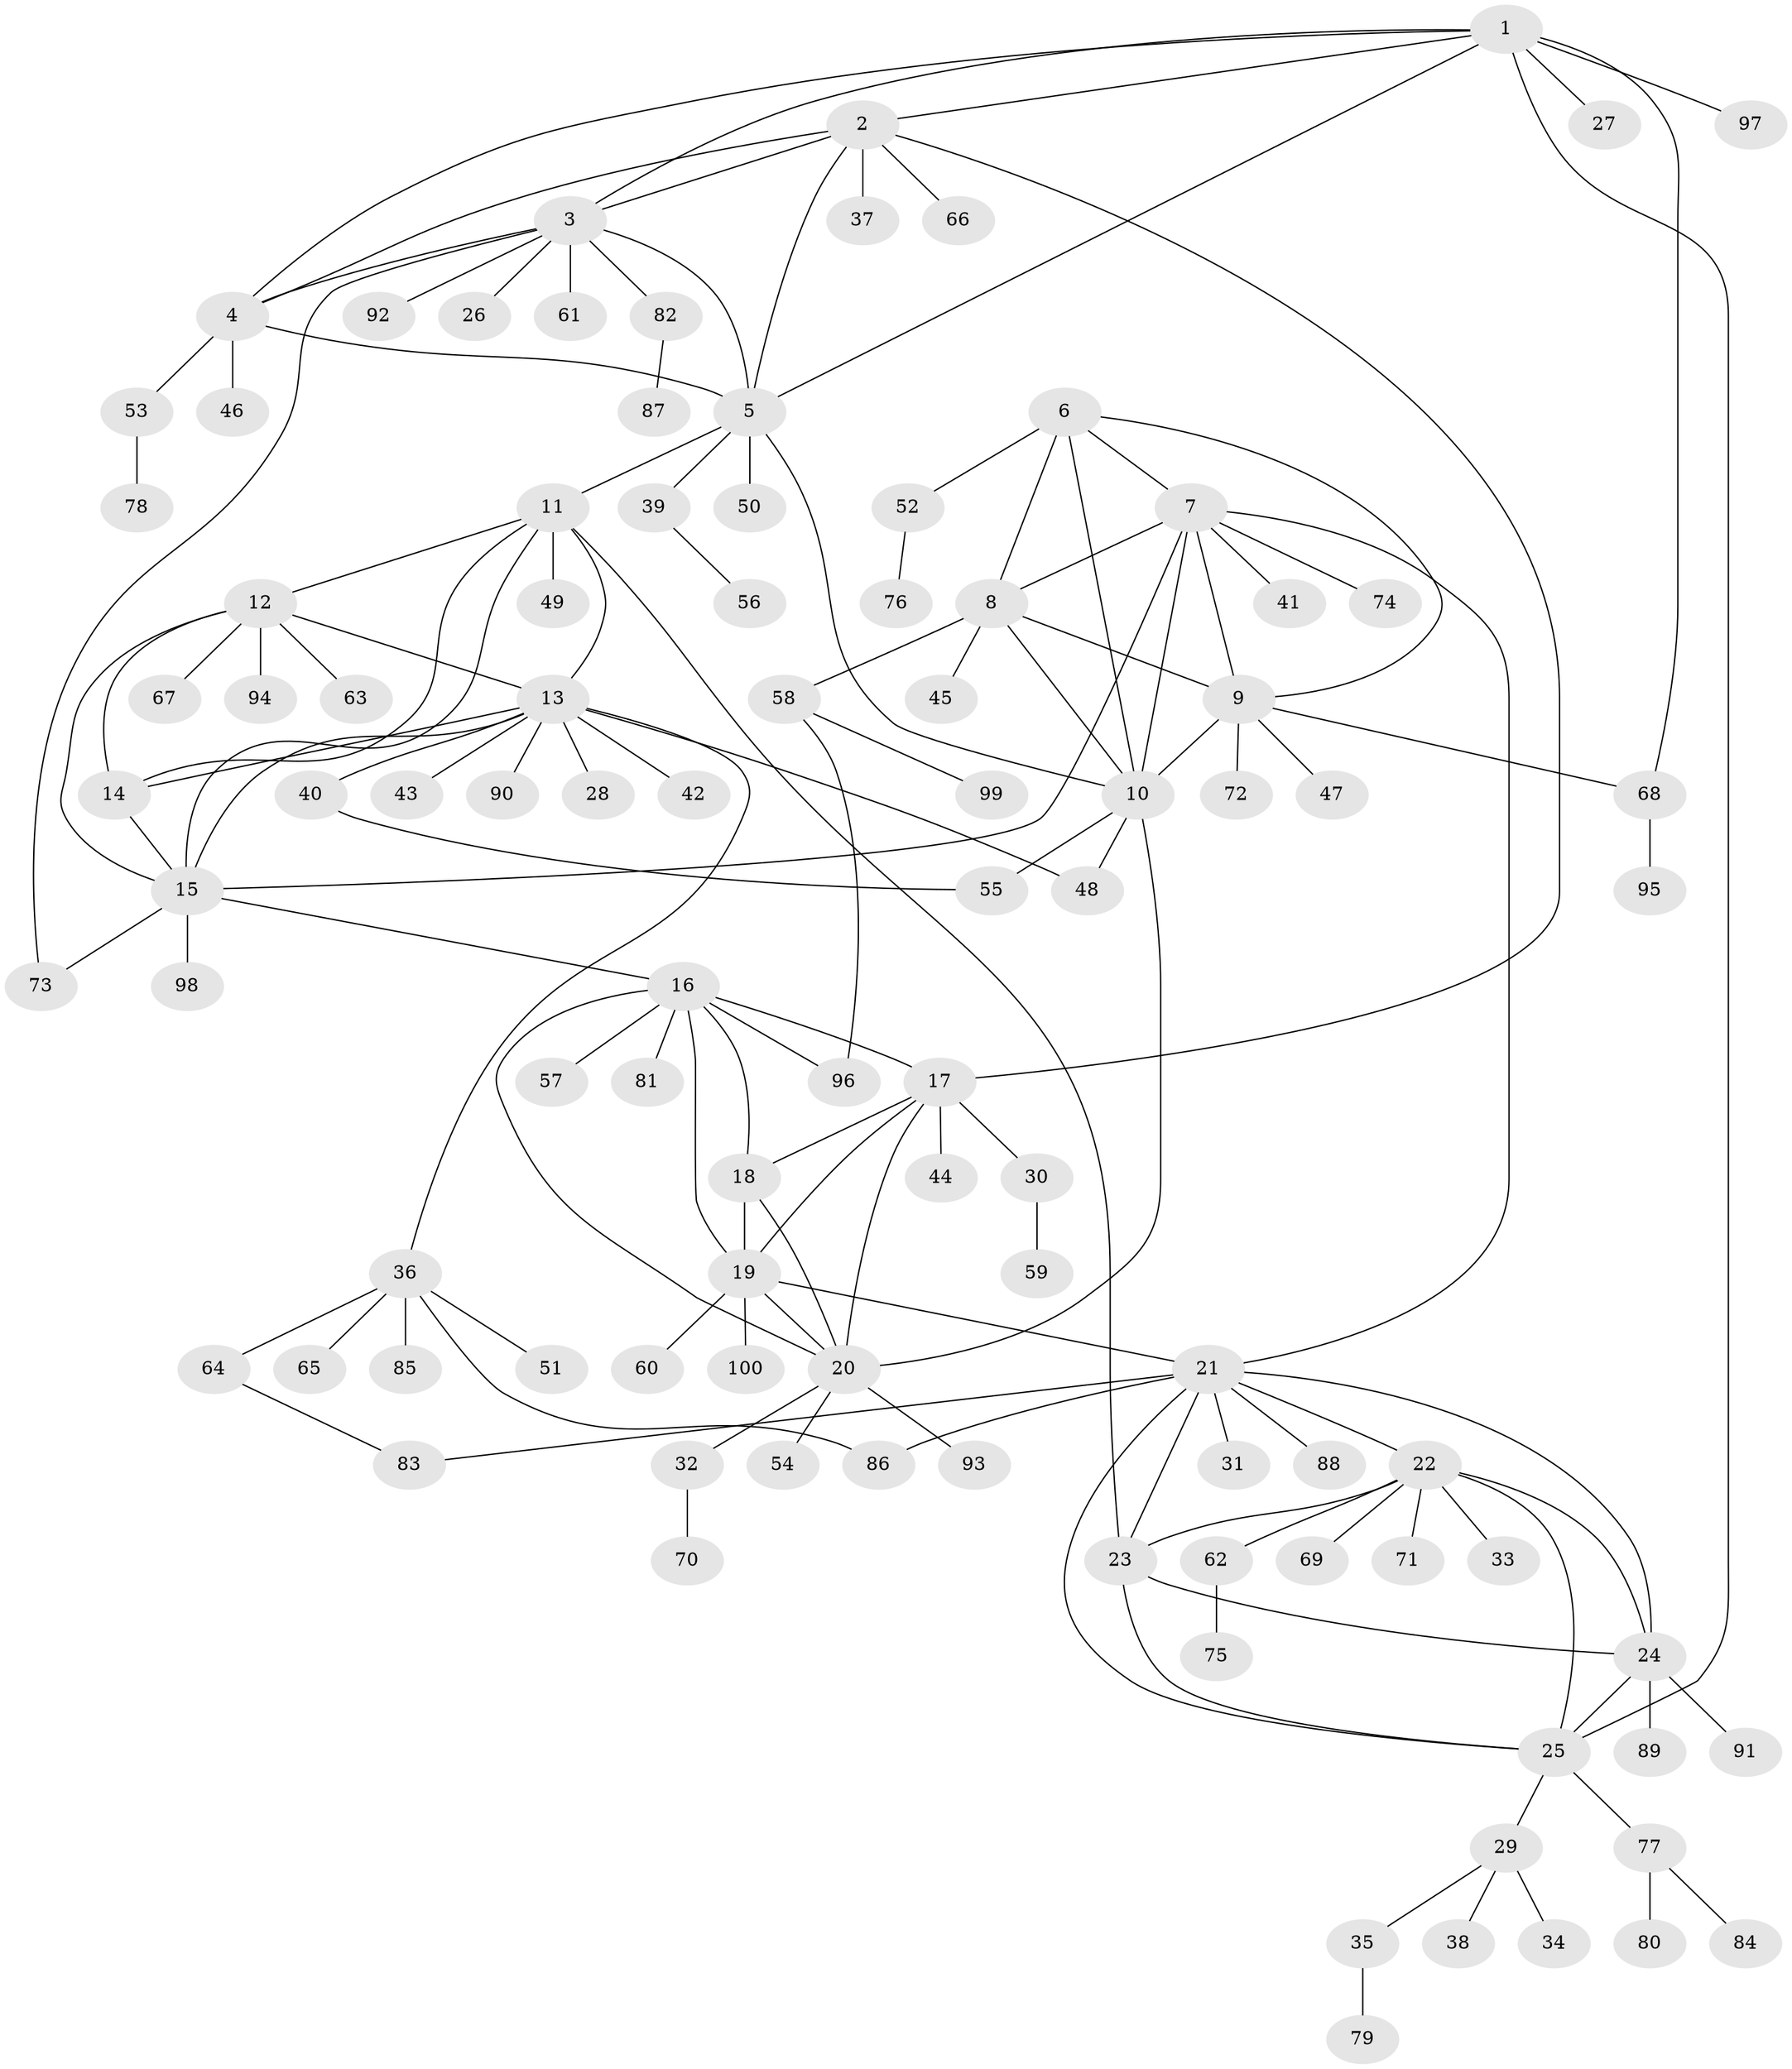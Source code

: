 // Generated by graph-tools (version 1.1) at 2025/55/03/09/25 04:55:33]
// undirected, 100 vertices, 142 edges
graph export_dot {
graph [start="1"]
  node [color=gray90,style=filled];
  1;
  2;
  3;
  4;
  5;
  6;
  7;
  8;
  9;
  10;
  11;
  12;
  13;
  14;
  15;
  16;
  17;
  18;
  19;
  20;
  21;
  22;
  23;
  24;
  25;
  26;
  27;
  28;
  29;
  30;
  31;
  32;
  33;
  34;
  35;
  36;
  37;
  38;
  39;
  40;
  41;
  42;
  43;
  44;
  45;
  46;
  47;
  48;
  49;
  50;
  51;
  52;
  53;
  54;
  55;
  56;
  57;
  58;
  59;
  60;
  61;
  62;
  63;
  64;
  65;
  66;
  67;
  68;
  69;
  70;
  71;
  72;
  73;
  74;
  75;
  76;
  77;
  78;
  79;
  80;
  81;
  82;
  83;
  84;
  85;
  86;
  87;
  88;
  89;
  90;
  91;
  92;
  93;
  94;
  95;
  96;
  97;
  98;
  99;
  100;
  1 -- 2;
  1 -- 3;
  1 -- 4;
  1 -- 5;
  1 -- 25;
  1 -- 27;
  1 -- 68;
  1 -- 97;
  2 -- 3;
  2 -- 4;
  2 -- 5;
  2 -- 17;
  2 -- 37;
  2 -- 66;
  3 -- 4;
  3 -- 5;
  3 -- 26;
  3 -- 61;
  3 -- 73;
  3 -- 82;
  3 -- 92;
  4 -- 5;
  4 -- 46;
  4 -- 53;
  5 -- 10;
  5 -- 11;
  5 -- 39;
  5 -- 50;
  6 -- 7;
  6 -- 8;
  6 -- 9;
  6 -- 10;
  6 -- 52;
  7 -- 8;
  7 -- 9;
  7 -- 10;
  7 -- 15;
  7 -- 21;
  7 -- 41;
  7 -- 74;
  8 -- 9;
  8 -- 10;
  8 -- 45;
  8 -- 58;
  9 -- 10;
  9 -- 47;
  9 -- 68;
  9 -- 72;
  10 -- 20;
  10 -- 48;
  10 -- 55;
  11 -- 12;
  11 -- 13;
  11 -- 14;
  11 -- 15;
  11 -- 23;
  11 -- 49;
  12 -- 13;
  12 -- 14;
  12 -- 15;
  12 -- 63;
  12 -- 67;
  12 -- 94;
  13 -- 14;
  13 -- 15;
  13 -- 28;
  13 -- 36;
  13 -- 40;
  13 -- 42;
  13 -- 43;
  13 -- 48;
  13 -- 90;
  14 -- 15;
  15 -- 16;
  15 -- 73;
  15 -- 98;
  16 -- 17;
  16 -- 18;
  16 -- 19;
  16 -- 20;
  16 -- 57;
  16 -- 81;
  16 -- 96;
  17 -- 18;
  17 -- 19;
  17 -- 20;
  17 -- 30;
  17 -- 44;
  18 -- 19;
  18 -- 20;
  19 -- 20;
  19 -- 21;
  19 -- 60;
  19 -- 100;
  20 -- 32;
  20 -- 54;
  20 -- 93;
  21 -- 22;
  21 -- 23;
  21 -- 24;
  21 -- 25;
  21 -- 31;
  21 -- 83;
  21 -- 86;
  21 -- 88;
  22 -- 23;
  22 -- 24;
  22 -- 25;
  22 -- 33;
  22 -- 62;
  22 -- 69;
  22 -- 71;
  23 -- 24;
  23 -- 25;
  24 -- 25;
  24 -- 89;
  24 -- 91;
  25 -- 29;
  25 -- 77;
  29 -- 34;
  29 -- 35;
  29 -- 38;
  30 -- 59;
  32 -- 70;
  35 -- 79;
  36 -- 51;
  36 -- 64;
  36 -- 65;
  36 -- 85;
  36 -- 86;
  39 -- 56;
  40 -- 55;
  52 -- 76;
  53 -- 78;
  58 -- 96;
  58 -- 99;
  62 -- 75;
  64 -- 83;
  68 -- 95;
  77 -- 80;
  77 -- 84;
  82 -- 87;
}
